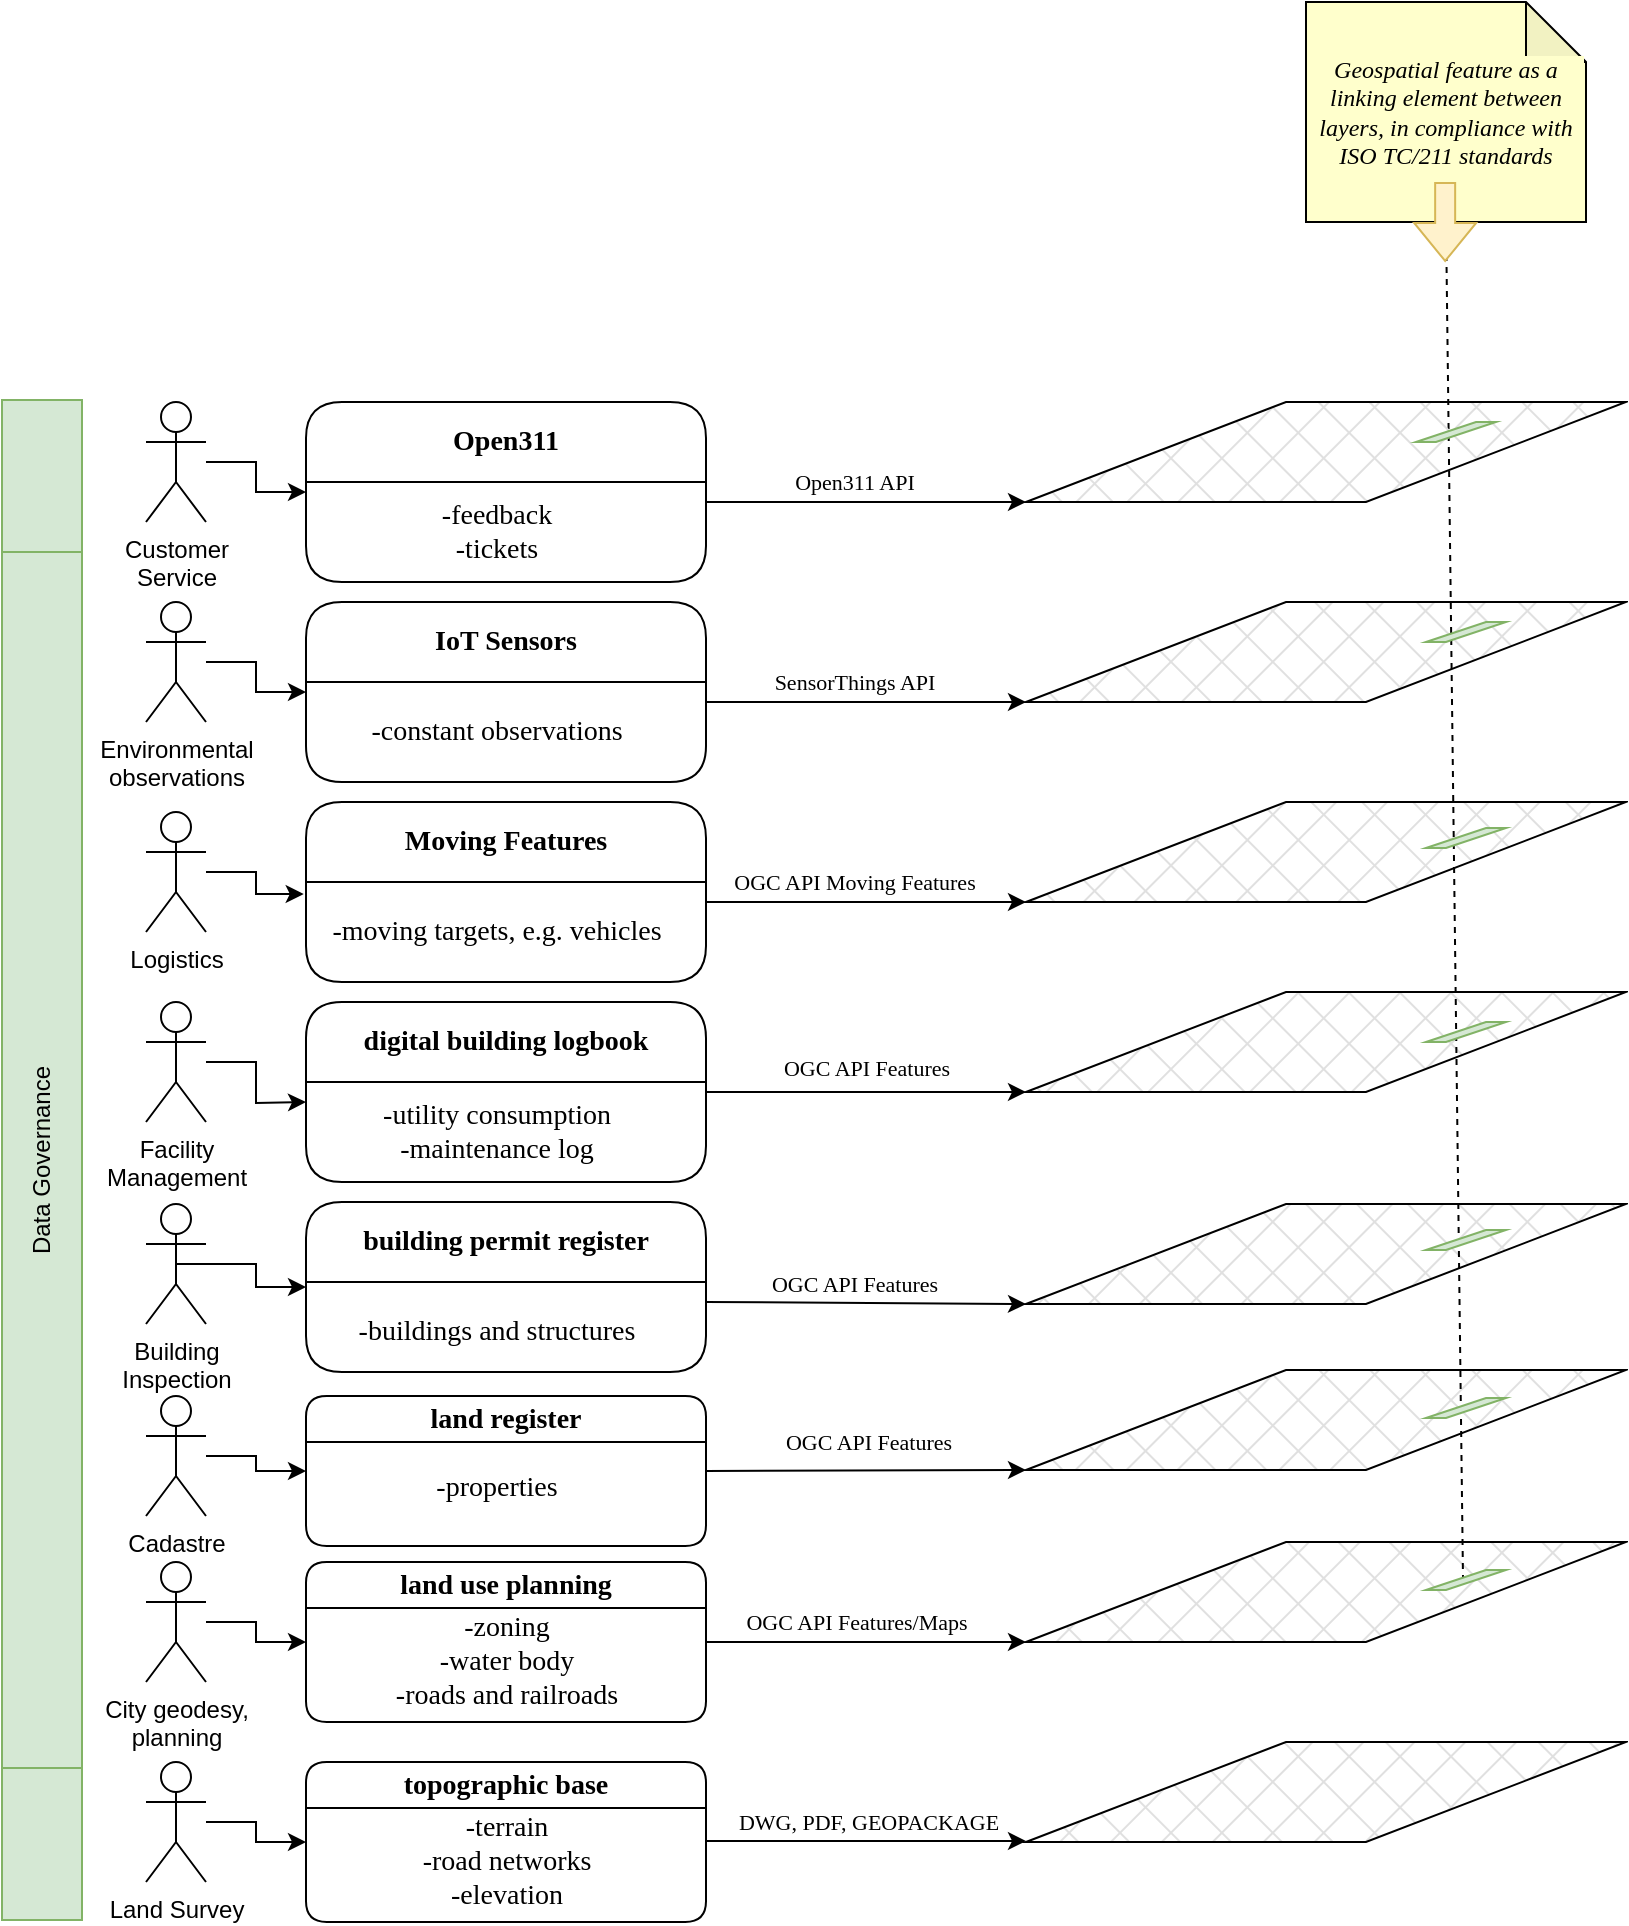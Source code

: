 <mxfile version="24.4.4" type="github">
  <diagram name="Page-1" id="OXCh3sUK8tZ1hlXIYTLy">
    <mxGraphModel dx="1526" dy="1109" grid="1" gridSize="10" guides="1" tooltips="1" connect="1" arrows="1" fold="1" page="1" pageScale="1" pageWidth="827" pageHeight="1169" math="0" shadow="0">
      <root>
        <mxCell id="0" />
        <mxCell id="1" parent="0" />
        <mxCell id="7fNvk-agyeOOaQvWO4qT-2" value="" style="shape=parallelogram;perimeter=parallelogramPerimeter;whiteSpace=wrap;html=1;fixedSize=1;hachureGap=4;fontFamily=Architects Daughter;fontSource=https%3A%2F%2Ffonts.googleapis.com%2Fcss%3Ffamily%3DArchitects%2BDaughter;fontSize=20;size=130;fillStyle=cross-hatch;fillColor=#E0E0E0;" parent="1" vertex="1">
          <mxGeometry x="527" y="890" width="300" height="50" as="geometry" />
        </mxCell>
        <mxCell id="7fNvk-agyeOOaQvWO4qT-3" value="" style="shape=parallelogram;perimeter=parallelogramPerimeter;whiteSpace=wrap;html=1;fixedSize=1;hachureGap=4;fontFamily=Architects Daughter;fontSource=https%3A%2F%2Ffonts.googleapis.com%2Fcss%3Ffamily%3DArchitects%2BDaughter;fontSize=20;size=130;fillStyle=cross-hatch;fillColor=#E0E0E0;" parent="1" vertex="1">
          <mxGeometry x="527" y="804" width="300" height="50" as="geometry" />
        </mxCell>
        <mxCell id="7fNvk-agyeOOaQvWO4qT-4" value="" style="shape=parallelogram;perimeter=parallelogramPerimeter;whiteSpace=wrap;html=1;fixedSize=1;hachureGap=4;fontFamily=Architects Daughter;fontSource=https%3A%2F%2Ffonts.googleapis.com%2Fcss%3Ffamily%3DArchitects%2BDaughter;fontSize=20;size=130;fillStyle=cross-hatch;fillColor=#E0E0E0;" parent="1" vertex="1">
          <mxGeometry x="527" y="721" width="300" height="50" as="geometry" />
        </mxCell>
        <mxCell id="7fNvk-agyeOOaQvWO4qT-5" value="" style="shape=parallelogram;perimeter=parallelogramPerimeter;whiteSpace=wrap;html=1;fixedSize=1;hachureGap=4;fontFamily=Architects Daughter;fontSource=https%3A%2F%2Ffonts.googleapis.com%2Fcss%3Ffamily%3DArchitects%2BDaughter;fontSize=20;size=130;fillStyle=cross-hatch;fillColor=#E0E0E0;" parent="1" vertex="1">
          <mxGeometry x="527" y="615" width="300" height="50" as="geometry" />
        </mxCell>
        <mxCell id="7fNvk-agyeOOaQvWO4qT-6" value="" style="endArrow=classic;html=1;hachureGap=4;fontFamily=Architects Daughter;fontSource=https%3A%2F%2Ffonts.googleapis.com%2Fcss%3Ffamily%3DArchitects%2BDaughter;fontSize=16;exitX=1;exitY=0.5;exitDx=0;exitDy=0;entryX=0;entryY=1;entryDx=0;entryDy=0;" parent="1" source="7fNvk-agyeOOaQvWO4qT-12" target="7fNvk-agyeOOaQvWO4qT-2" edge="1">
          <mxGeometry width="50" height="50" relative="1" as="geometry">
            <mxPoint x="447" y="920" as="sourcePoint" />
            <mxPoint x="487" y="920" as="targetPoint" />
          </mxGeometry>
        </mxCell>
        <mxCell id="7fNvk-agyeOOaQvWO4qT-7" value="" style="endArrow=classic;html=1;hachureGap=4;fontFamily=Architects Daughter;fontSource=https%3A%2F%2Ffonts.googleapis.com%2Fcss%3Ffamily%3DArchitects%2BDaughter;fontSize=16;exitX=1;exitY=0.5;exitDx=0;exitDy=0;entryX=0;entryY=1;entryDx=0;entryDy=0;" parent="1" source="7fNvk-agyeOOaQvWO4qT-13" target="7fNvk-agyeOOaQvWO4qT-3" edge="1">
          <mxGeometry width="50" height="50" relative="1" as="geometry">
            <mxPoint x="447" y="880" as="sourcePoint" />
            <mxPoint x="487" y="880" as="targetPoint" />
          </mxGeometry>
        </mxCell>
        <mxCell id="7fNvk-agyeOOaQvWO4qT-36" value="OGC API Features" style="edgeLabel;html=1;align=center;verticalAlign=middle;resizable=0;points=[];rotation=0;fontFamily=Times New Roman;" parent="7fNvk-agyeOOaQvWO4qT-7" vertex="1" connectable="0">
          <mxGeometry x="0.192" y="1" relative="1" as="geometry">
            <mxPoint x="-15" y="-13" as="offset" />
          </mxGeometry>
        </mxCell>
        <mxCell id="7fNvk-agyeOOaQvWO4qT-37" value="OGC API Features/Maps" style="edgeLabel;html=1;align=center;verticalAlign=middle;resizable=0;points=[];rotation=0;fontFamily=Times New Roman;" parent="7fNvk-agyeOOaQvWO4qT-7" vertex="1" connectable="0">
          <mxGeometry x="0.192" y="1" relative="1" as="geometry">
            <mxPoint x="-21" y="77" as="offset" />
          </mxGeometry>
        </mxCell>
        <mxCell id="_DV6lXCV89KmqD9U6KgV-4" value="DWG, PDF, GEOPACKAGE" style="edgeLabel;html=1;align=center;verticalAlign=middle;resizable=0;points=[];rotation=0;fontFamily=Times New Roman;" parent="7fNvk-agyeOOaQvWO4qT-7" vertex="1" connectable="0">
          <mxGeometry x="0.192" y="1" relative="1" as="geometry">
            <mxPoint x="-15" y="177" as="offset" />
          </mxGeometry>
        </mxCell>
        <mxCell id="7fNvk-agyeOOaQvWO4qT-8" value="" style="endArrow=classic;html=1;hachureGap=4;fontFamily=Architects Daughter;fontSource=https%3A%2F%2Ffonts.googleapis.com%2Fcss%3Ffamily%3DArchitects%2BDaughter;fontSize=16;entryX=0;entryY=1;entryDx=0;entryDy=0;" parent="1" target="7fNvk-agyeOOaQvWO4qT-4" edge="1">
          <mxGeometry width="50" height="50" relative="1" as="geometry">
            <mxPoint x="367" y="770" as="sourcePoint" />
            <mxPoint x="487" y="840" as="targetPoint" />
          </mxGeometry>
        </mxCell>
        <mxCell id="7fNvk-agyeOOaQvWO4qT-35" value="OGC API Features" style="edgeLabel;html=1;align=center;verticalAlign=middle;resizable=0;points=[];rotation=0;fontFamily=Times New Roman;" parent="7fNvk-agyeOOaQvWO4qT-8" vertex="1" connectable="0">
          <mxGeometry x="-0.063" y="-1" relative="1" as="geometry">
            <mxPoint x="-1" y="-11" as="offset" />
          </mxGeometry>
        </mxCell>
        <mxCell id="7fNvk-agyeOOaQvWO4qT-9" value="" style="endArrow=classic;html=1;hachureGap=4;fontFamily=Architects Daughter;fontSource=https%3A%2F%2Ffonts.googleapis.com%2Fcss%3Ffamily%3DArchitects%2BDaughter;fontSize=16;exitX=1;exitY=0.5;exitDx=0;exitDy=0;entryX=0;entryY=1;entryDx=0;entryDy=0;" parent="1" source="7fNvk-agyeOOaQvWO4qT-18" target="7fNvk-agyeOOaQvWO4qT-5" edge="1">
          <mxGeometry width="50" height="50" relative="1" as="geometry">
            <mxPoint x="447" y="800" as="sourcePoint" />
            <mxPoint x="487" y="800" as="targetPoint" />
          </mxGeometry>
        </mxCell>
        <mxCell id="7fNvk-agyeOOaQvWO4qT-34" value="OGC API Features" style="edgeLabel;html=1;align=center;verticalAlign=middle;resizable=0;points=[];rotation=0;fontFamily=Times New Roman;" parent="7fNvk-agyeOOaQvWO4qT-9" vertex="1" connectable="0">
          <mxGeometry x="-0.006" y="1" relative="1" as="geometry">
            <mxPoint y="-11" as="offset" />
          </mxGeometry>
        </mxCell>
        <mxCell id="7fNvk-agyeOOaQvWO4qT-12" value="land use planning" style="swimlane;whiteSpace=wrap;html=1;hachureGap=4;fontFamily=Times New Roman;fontSize=14;fontStyle=1;rounded=1;" parent="1" vertex="1">
          <mxGeometry x="167" y="900" width="200" height="80" as="geometry" />
        </mxCell>
        <mxCell id="7fNvk-agyeOOaQvWO4qT-15" value="-zoning&lt;br&gt;-water body&lt;br&gt;-roads and railroads" style="text;html=1;align=center;verticalAlign=middle;resizable=0;points=[];autosize=1;strokeColor=none;fillColor=none;fontSize=14;fontFamily=Times New Roman;" parent="7fNvk-agyeOOaQvWO4qT-12" vertex="1">
          <mxGeometry x="35" y="20" width="130" height="60" as="geometry" />
        </mxCell>
        <mxCell id="7fNvk-agyeOOaQvWO4qT-13" value="land register" style="swimlane;whiteSpace=wrap;html=1;hachureGap=4;fontFamily=Times New Roman;fontSize=14;rounded=1;" parent="1" vertex="1">
          <mxGeometry x="167" y="817" width="200" height="75" as="geometry" />
        </mxCell>
        <mxCell id="7fNvk-agyeOOaQvWO4qT-14" value="-properties" style="text;html=1;align=center;verticalAlign=middle;resizable=0;points=[];autosize=1;strokeColor=none;fillColor=none;fontSize=14;fontFamily=Times New Roman;" parent="7fNvk-agyeOOaQvWO4qT-13" vertex="1">
          <mxGeometry x="55" y="31" width="80" height="30" as="geometry" />
        </mxCell>
        <mxCell id="7fNvk-agyeOOaQvWO4qT-16" value="building permit register" style="swimlane;whiteSpace=wrap;html=1;hachureGap=4;fontFamily=Times New Roman;fontSize=14;startSize=40;rounded=1;" parent="1" vertex="1">
          <mxGeometry x="167" y="720" width="200" height="85" as="geometry" />
        </mxCell>
        <mxCell id="7fNvk-agyeOOaQvWO4qT-17" value="-buildings and structures" style="text;html=1;align=center;verticalAlign=middle;resizable=0;points=[];autosize=1;strokeColor=none;fillColor=none;fontSize=14;fontFamily=Times New Roman;" parent="7fNvk-agyeOOaQvWO4qT-16" vertex="1">
          <mxGeometry x="15" y="50" width="160" height="30" as="geometry" />
        </mxCell>
        <mxCell id="7fNvk-agyeOOaQvWO4qT-18" value="digital building logbook" style="swimlane;whiteSpace=wrap;html=1;hachureGap=4;fontFamily=Times New Roman;fontSize=14;startSize=40;rounded=1;" parent="1" vertex="1">
          <mxGeometry x="167" y="620" width="200" height="90" as="geometry" />
        </mxCell>
        <mxCell id="7fNvk-agyeOOaQvWO4qT-19" value="-utility consumption&lt;br&gt;-maintenance log" style="text;html=1;align=center;verticalAlign=middle;resizable=0;points=[];autosize=1;strokeColor=none;fillColor=none;fontSize=14;fontFamily=Times New Roman;" parent="7fNvk-agyeOOaQvWO4qT-18" vertex="1">
          <mxGeometry x="25" y="40" width="140" height="50" as="geometry" />
        </mxCell>
        <mxCell id="7fNvk-agyeOOaQvWO4qT-20" value="Moving Features" style="swimlane;whiteSpace=wrap;html=1;hachureGap=4;fontFamily=Times New Roman;fontSize=14;startSize=40;rounded=1;" parent="1" vertex="1">
          <mxGeometry x="167" y="520" width="200" height="90" as="geometry" />
        </mxCell>
        <mxCell id="7fNvk-agyeOOaQvWO4qT-21" value="-moving targets, e.g. vehicles" style="text;html=1;align=center;verticalAlign=middle;resizable=0;points=[];autosize=1;strokeColor=none;fillColor=none;fontSize=14;fontFamily=Times New Roman;" parent="7fNvk-agyeOOaQvWO4qT-20" vertex="1">
          <mxGeometry y="50" width="190" height="30" as="geometry" />
        </mxCell>
        <mxCell id="7fNvk-agyeOOaQvWO4qT-22" value="" style="shape=parallelogram;perimeter=parallelogramPerimeter;whiteSpace=wrap;html=1;fixedSize=1;hachureGap=4;fontFamily=Architects Daughter;fontSource=https%3A%2F%2Ffonts.googleapis.com%2Fcss%3Ffamily%3DArchitects%2BDaughter;fontSize=20;size=130;fillStyle=cross-hatch;fillColor=#E0E0E0;shadow=0;" parent="1" vertex="1">
          <mxGeometry x="527" y="520" width="300" height="50" as="geometry" />
        </mxCell>
        <mxCell id="7fNvk-agyeOOaQvWO4qT-23" value="" style="endArrow=classic;html=1;hachureGap=4;fontFamily=Architects Daughter;fontSource=https%3A%2F%2Ffonts.googleapis.com%2Fcss%3Ffamily%3DArchitects%2BDaughter;fontSize=16;exitX=1;exitY=0.5;exitDx=0;exitDy=0;entryX=0;entryY=1;entryDx=0;entryDy=0;" parent="1" target="7fNvk-agyeOOaQvWO4qT-22" edge="1">
          <mxGeometry width="50" height="50" relative="1" as="geometry">
            <mxPoint x="367" y="570" as="sourcePoint" />
            <mxPoint x="527" y="680" as="targetPoint" />
          </mxGeometry>
        </mxCell>
        <mxCell id="7fNvk-agyeOOaQvWO4qT-33" value="OGC API Moving Features" style="edgeLabel;html=1;align=center;verticalAlign=middle;resizable=0;points=[];rotation=0;fontFamily=Times New Roman;" parent="7fNvk-agyeOOaQvWO4qT-23" vertex="1" connectable="0">
          <mxGeometry x="-0.064" y="-1" relative="1" as="geometry">
            <mxPoint x="-1" y="-11" as="offset" />
          </mxGeometry>
        </mxCell>
        <mxCell id="7fNvk-agyeOOaQvWO4qT-24" value="" style="endArrow=none;html=1;rounded=0;exitX=0.463;exitY=0.55;exitDx=0;exitDy=0;exitPerimeter=0;dashed=1;entryX=0.5;entryY=1;entryDx=0;entryDy=0;entryPerimeter=0;" parent="1" source="7fNvk-agyeOOaQvWO4qT-32" target="7fNvk-agyeOOaQvWO4qT-39" edge="1">
          <mxGeometry width="50" height="50" relative="1" as="geometry">
            <mxPoint x="746.75" y="860" as="sourcePoint" />
            <mxPoint x="747" y="510" as="targetPoint" />
          </mxGeometry>
        </mxCell>
        <mxCell id="7fNvk-agyeOOaQvWO4qT-28" value="" style="shape=parallelogram;perimeter=parallelogramPerimeter;whiteSpace=wrap;html=1;fixedSize=1;hachureGap=4;fontFamily=Architects Daughter;fontSource=https%3A%2F%2Ffonts.googleapis.com%2Fcss%3Ffamily%3DArchitects%2BDaughter;fontSize=20;size=30;fillStyle=solid;fillColor=#d5e8d4;strokeColor=#82b366;" parent="1" vertex="1">
          <mxGeometry x="727" y="533" width="40" height="10" as="geometry" />
        </mxCell>
        <mxCell id="7fNvk-agyeOOaQvWO4qT-29" value="" style="shape=parallelogram;perimeter=parallelogramPerimeter;whiteSpace=wrap;html=1;fixedSize=1;hachureGap=4;fontFamily=Architects Daughter;fontSource=https%3A%2F%2Ffonts.googleapis.com%2Fcss%3Ffamily%3DArchitects%2BDaughter;fontSize=20;size=30;fillStyle=solid;fillColor=#d5e8d4;strokeColor=#82b366;" parent="1" vertex="1">
          <mxGeometry x="727" y="630" width="40" height="10" as="geometry" />
        </mxCell>
        <mxCell id="7fNvk-agyeOOaQvWO4qT-30" value="" style="shape=parallelogram;perimeter=parallelogramPerimeter;whiteSpace=wrap;html=1;fixedSize=1;hachureGap=4;fontFamily=Architects Daughter;fontSource=https%3A%2F%2Ffonts.googleapis.com%2Fcss%3Ffamily%3DArchitects%2BDaughter;fontSize=20;size=30;fillStyle=solid;fillColor=#d5e8d4;strokeColor=#82b366;" parent="1" vertex="1">
          <mxGeometry x="727" y="734" width="40" height="10" as="geometry" />
        </mxCell>
        <mxCell id="7fNvk-agyeOOaQvWO4qT-31" value="" style="shape=parallelogram;perimeter=parallelogramPerimeter;whiteSpace=wrap;html=1;fixedSize=1;hachureGap=4;fontFamily=Architects Daughter;fontSource=https%3A%2F%2Ffonts.googleapis.com%2Fcss%3Ffamily%3DArchitects%2BDaughter;fontSize=20;size=30;fillStyle=solid;fillColor=#d5e8d4;strokeColor=#82b366;" parent="1" vertex="1">
          <mxGeometry x="727" y="818" width="40" height="10" as="geometry" />
        </mxCell>
        <mxCell id="7fNvk-agyeOOaQvWO4qT-32" value="" style="shape=parallelogram;perimeter=parallelogramPerimeter;whiteSpace=wrap;html=1;fixedSize=1;hachureGap=4;fontFamily=Architects Daughter;fontSource=https%3A%2F%2Ffonts.googleapis.com%2Fcss%3Ffamily%3DArchitects%2BDaughter;fontSize=20;size=30;fillStyle=solid;fillColor=#d5e8d4;strokeColor=#82b366;" parent="1" vertex="1">
          <mxGeometry x="727" y="904" width="40" height="10" as="geometry" />
        </mxCell>
        <mxCell id="7fNvk-agyeOOaQvWO4qT-39" value="Geospatial feature as a linking element between layers, in compliance with ISO TC/211 standards" style="shape=note;whiteSpace=wrap;html=1;backgroundOutline=1;darkOpacity=0.05;labelBackgroundColor=#FFFFCC;fillStyle=solid;fillColor=#FFFFCC;fontFamily=Times New Roman;fontStyle=2" parent="1" vertex="1">
          <mxGeometry x="667" y="120" width="140" height="110" as="geometry" />
        </mxCell>
        <mxCell id="_DV6lXCV89KmqD9U6KgV-1" value="topographic base" style="swimlane;whiteSpace=wrap;html=1;hachureGap=4;fontFamily=Times New Roman;fontSize=14;fontStyle=1;rounded=1;" parent="1" vertex="1">
          <mxGeometry x="167" y="1000" width="200" height="80" as="geometry" />
        </mxCell>
        <mxCell id="abUbkg_eMRrvWaBZaaY--1" value="-terrain&lt;div&gt;-road networks&lt;/div&gt;&lt;div&gt;-elevation&lt;/div&gt;" style="text;html=1;align=center;verticalAlign=middle;resizable=0;points=[];autosize=1;strokeColor=none;fillColor=none;fontSize=14;fontFamily=Times New Roman;" parent="_DV6lXCV89KmqD9U6KgV-1" vertex="1">
          <mxGeometry x="45" y="20" width="110" height="60" as="geometry" />
        </mxCell>
        <mxCell id="_DV6lXCV89KmqD9U6KgV-3" value="" style="endArrow=classic;html=1;hachureGap=4;fontFamily=Architects Daughter;fontSource=https%3A%2F%2Ffonts.googleapis.com%2Fcss%3Ffamily%3DArchitects%2BDaughter;fontSize=16;exitX=1;exitY=0.5;exitDx=0;exitDy=0;entryX=0;entryY=1;entryDx=0;entryDy=0;" parent="1" edge="1">
          <mxGeometry width="50" height="50" relative="1" as="geometry">
            <mxPoint x="367" y="1039.5" as="sourcePoint" />
            <mxPoint x="527" y="1039.5" as="targetPoint" />
          </mxGeometry>
        </mxCell>
        <mxCell id="4kYUZsBORJdaAPrSG8jR-1" value="" style="shape=parallelogram;perimeter=parallelogramPerimeter;whiteSpace=wrap;html=1;fixedSize=1;hachureGap=4;fontFamily=Architects Daughter;fontSource=https%3A%2F%2Ffonts.googleapis.com%2Fcss%3Ffamily%3DArchitects%2BDaughter;fontSize=20;size=130;fillStyle=cross-hatch;fillColor=#E0E0E0;" vertex="1" parent="1">
          <mxGeometry x="527" y="990" width="300" height="50" as="geometry" />
        </mxCell>
        <mxCell id="4kYUZsBORJdaAPrSG8jR-2" value="" style="shape=parallelogram;perimeter=parallelogramPerimeter;whiteSpace=wrap;html=1;fixedSize=1;hachureGap=4;fontFamily=Architects Daughter;fontSource=https%3A%2F%2Ffonts.googleapis.com%2Fcss%3Ffamily%3DArchitects%2BDaughter;fontSize=20;size=130;fillStyle=cross-hatch;fillColor=#E0E0E0;shadow=0;" vertex="1" parent="1">
          <mxGeometry x="527" y="420" width="300" height="50" as="geometry" />
        </mxCell>
        <mxCell id="4kYUZsBORJdaAPrSG8jR-7" value="" style="shape=parallelogram;perimeter=parallelogramPerimeter;whiteSpace=wrap;html=1;fixedSize=1;hachureGap=4;fontFamily=Architects Daughter;fontSource=https%3A%2F%2Ffonts.googleapis.com%2Fcss%3Ffamily%3DArchitects%2BDaughter;fontSize=20;size=30;fillStyle=solid;fillColor=#d5e8d4;strokeColor=#82b366;" vertex="1" parent="1">
          <mxGeometry x="727" y="430" width="40" height="10" as="geometry" />
        </mxCell>
        <mxCell id="4kYUZsBORJdaAPrSG8jR-8" value="IoT Sensors" style="swimlane;whiteSpace=wrap;html=1;hachureGap=4;fontFamily=Times New Roman;fontSize=14;startSize=40;rounded=1;" vertex="1" parent="1">
          <mxGeometry x="167" y="420" width="200" height="90" as="geometry" />
        </mxCell>
        <mxCell id="4kYUZsBORJdaAPrSG8jR-9" value="-constant observations" style="text;html=1;align=center;verticalAlign=middle;resizable=0;points=[];autosize=1;strokeColor=none;fillColor=none;fontSize=14;fontFamily=Times New Roman;" vertex="1" parent="4kYUZsBORJdaAPrSG8jR-8">
          <mxGeometry x="20" y="50" width="150" height="30" as="geometry" />
        </mxCell>
        <mxCell id="4kYUZsBORJdaAPrSG8jR-10" value="" style="endArrow=classic;html=1;hachureGap=4;fontFamily=Architects Daughter;fontSource=https%3A%2F%2Ffonts.googleapis.com%2Fcss%3Ffamily%3DArchitects%2BDaughter;fontSize=16;exitX=1;exitY=0.5;exitDx=0;exitDy=0;entryX=0;entryY=1;entryDx=0;entryDy=0;" edge="1" parent="1">
          <mxGeometry width="50" height="50" relative="1" as="geometry">
            <mxPoint x="367" y="470" as="sourcePoint" />
            <mxPoint x="527" y="470" as="targetPoint" />
          </mxGeometry>
        </mxCell>
        <mxCell id="4kYUZsBORJdaAPrSG8jR-11" value="SensorThings API" style="edgeLabel;html=1;align=center;verticalAlign=middle;resizable=0;points=[];rotation=0;fontFamily=Times New Roman;" vertex="1" connectable="0" parent="4kYUZsBORJdaAPrSG8jR-10">
          <mxGeometry x="-0.064" y="-1" relative="1" as="geometry">
            <mxPoint x="-1" y="-11" as="offset" />
          </mxGeometry>
        </mxCell>
        <mxCell id="4kYUZsBORJdaAPrSG8jR-12" value="" style="shape=flexArrow;endArrow=classic;html=1;rounded=0;fillColor=#fff2cc;strokeColor=#d6b656;" edge="1" parent="1">
          <mxGeometry width="50" height="50" relative="1" as="geometry">
            <mxPoint x="736.58" y="210" as="sourcePoint" />
            <mxPoint x="736.58" y="250" as="targetPoint" />
          </mxGeometry>
        </mxCell>
        <mxCell id="4kYUZsBORJdaAPrSG8jR-36" style="edgeStyle=orthogonalEdgeStyle;rounded=0;orthogonalLoop=1;jettySize=auto;html=1;entryX=0;entryY=0.5;entryDx=0;entryDy=0;" edge="1" parent="1" source="4kYUZsBORJdaAPrSG8jR-13" target="4kYUZsBORJdaAPrSG8jR-19">
          <mxGeometry relative="1" as="geometry" />
        </mxCell>
        <mxCell id="4kYUZsBORJdaAPrSG8jR-13" value="Customer&lt;div&gt;Service&lt;/div&gt;" style="shape=umlActor;verticalLabelPosition=bottom;verticalAlign=top;html=1;outlineConnect=0;" vertex="1" parent="1">
          <mxGeometry x="87" y="320" width="30" height="60" as="geometry" />
        </mxCell>
        <mxCell id="4kYUZsBORJdaAPrSG8jR-27" style="edgeStyle=orthogonalEdgeStyle;rounded=0;orthogonalLoop=1;jettySize=auto;html=1;entryX=0;entryY=0.5;entryDx=0;entryDy=0;" edge="1" parent="1" source="4kYUZsBORJdaAPrSG8jR-14" target="_DV6lXCV89KmqD9U6KgV-1">
          <mxGeometry relative="1" as="geometry" />
        </mxCell>
        <mxCell id="4kYUZsBORJdaAPrSG8jR-14" value="Land Survey" style="shape=umlActor;verticalLabelPosition=bottom;verticalAlign=top;html=1;outlineConnect=0;" vertex="1" parent="1">
          <mxGeometry x="87" y="1000" width="30" height="60" as="geometry" />
        </mxCell>
        <mxCell id="4kYUZsBORJdaAPrSG8jR-26" style="edgeStyle=orthogonalEdgeStyle;rounded=0;orthogonalLoop=1;jettySize=auto;html=1;entryX=0;entryY=0.5;entryDx=0;entryDy=0;" edge="1" parent="1" source="4kYUZsBORJdaAPrSG8jR-17" target="7fNvk-agyeOOaQvWO4qT-12">
          <mxGeometry relative="1" as="geometry" />
        </mxCell>
        <mxCell id="4kYUZsBORJdaAPrSG8jR-17" value="City geodesy,&lt;div&gt;planning&lt;/div&gt;" style="shape=umlActor;verticalLabelPosition=bottom;verticalAlign=top;html=1;outlineConnect=0;" vertex="1" parent="1">
          <mxGeometry x="87" y="900" width="30" height="60" as="geometry" />
        </mxCell>
        <mxCell id="4kYUZsBORJdaAPrSG8jR-25" style="edgeStyle=orthogonalEdgeStyle;rounded=0;orthogonalLoop=1;jettySize=auto;html=1;entryX=0;entryY=0.5;entryDx=0;entryDy=0;" edge="1" parent="1" source="4kYUZsBORJdaAPrSG8jR-18" target="7fNvk-agyeOOaQvWO4qT-13">
          <mxGeometry relative="1" as="geometry" />
        </mxCell>
        <mxCell id="4kYUZsBORJdaAPrSG8jR-18" value="Cadastre" style="shape=umlActor;verticalLabelPosition=bottom;verticalAlign=top;html=1;outlineConnect=0;" vertex="1" parent="1">
          <mxGeometry x="87" y="817" width="30" height="60" as="geometry" />
        </mxCell>
        <mxCell id="4kYUZsBORJdaAPrSG8jR-19" value="Open311" style="swimlane;whiteSpace=wrap;html=1;hachureGap=4;fontFamily=Times New Roman;fontSize=14;startSize=40;rounded=1;" vertex="1" parent="1">
          <mxGeometry x="167" y="320" width="200" height="90" as="geometry" />
        </mxCell>
        <mxCell id="4kYUZsBORJdaAPrSG8jR-20" value="-feedback&lt;div&gt;-tickets&lt;/div&gt;" style="text;html=1;align=center;verticalAlign=middle;resizable=0;points=[];autosize=1;strokeColor=none;fillColor=none;fontSize=14;fontFamily=Times New Roman;" vertex="1" parent="4kYUZsBORJdaAPrSG8jR-19">
          <mxGeometry x="55" y="40" width="80" height="50" as="geometry" />
        </mxCell>
        <mxCell id="4kYUZsBORJdaAPrSG8jR-21" value="" style="endArrow=classic;html=1;hachureGap=4;fontFamily=Architects Daughter;fontSource=https%3A%2F%2Ffonts.googleapis.com%2Fcss%3Ffamily%3DArchitects%2BDaughter;fontSize=16;exitX=1;exitY=0.5;exitDx=0;exitDy=0;entryX=0;entryY=1;entryDx=0;entryDy=0;" edge="1" parent="1">
          <mxGeometry width="50" height="50" relative="1" as="geometry">
            <mxPoint x="367" y="370" as="sourcePoint" />
            <mxPoint x="527" y="370" as="targetPoint" />
          </mxGeometry>
        </mxCell>
        <mxCell id="4kYUZsBORJdaAPrSG8jR-22" value="Open311 API" style="edgeLabel;html=1;align=center;verticalAlign=middle;resizable=0;points=[];rotation=0;fontFamily=Times New Roman;" vertex="1" connectable="0" parent="4kYUZsBORJdaAPrSG8jR-21">
          <mxGeometry x="-0.064" y="-1" relative="1" as="geometry">
            <mxPoint x="-1" y="-11" as="offset" />
          </mxGeometry>
        </mxCell>
        <mxCell id="4kYUZsBORJdaAPrSG8jR-23" value="" style="shape=parallelogram;perimeter=parallelogramPerimeter;whiteSpace=wrap;html=1;fixedSize=1;hachureGap=4;fontFamily=Architects Daughter;fontSource=https%3A%2F%2Ffonts.googleapis.com%2Fcss%3Ffamily%3DArchitects%2BDaughter;fontSize=20;size=130;fillStyle=cross-hatch;fillColor=#E0E0E0;shadow=0;" vertex="1" parent="1">
          <mxGeometry x="527" y="320" width="300" height="50" as="geometry" />
        </mxCell>
        <mxCell id="4kYUZsBORJdaAPrSG8jR-24" value="" style="shape=parallelogram;perimeter=parallelogramPerimeter;whiteSpace=wrap;html=1;fixedSize=1;hachureGap=4;fontFamily=Architects Daughter;fontSource=https%3A%2F%2Ffonts.googleapis.com%2Fcss%3Ffamily%3DArchitects%2BDaughter;fontSize=20;size=30;fillStyle=solid;fillColor=#d5e8d4;strokeColor=#82b366;" vertex="1" parent="1">
          <mxGeometry x="722" y="330" width="40" height="10" as="geometry" />
        </mxCell>
        <mxCell id="4kYUZsBORJdaAPrSG8jR-29" style="edgeStyle=orthogonalEdgeStyle;rounded=0;orthogonalLoop=1;jettySize=auto;html=1;exitX=0.5;exitY=0.5;exitDx=0;exitDy=0;exitPerimeter=0;entryX=0;entryY=0.5;entryDx=0;entryDy=0;" edge="1" parent="1" source="4kYUZsBORJdaAPrSG8jR-28" target="7fNvk-agyeOOaQvWO4qT-16">
          <mxGeometry relative="1" as="geometry" />
        </mxCell>
        <mxCell id="4kYUZsBORJdaAPrSG8jR-28" value="Building&lt;div&gt;Inspection&lt;/div&gt;" style="shape=umlActor;verticalLabelPosition=bottom;verticalAlign=top;html=1;outlineConnect=0;" vertex="1" parent="1">
          <mxGeometry x="87" y="721" width="30" height="60" as="geometry" />
        </mxCell>
        <mxCell id="4kYUZsBORJdaAPrSG8jR-31" style="edgeStyle=orthogonalEdgeStyle;rounded=0;orthogonalLoop=1;jettySize=auto;html=1;" edge="1" parent="1" source="4kYUZsBORJdaAPrSG8jR-30">
          <mxGeometry relative="1" as="geometry">
            <mxPoint x="167" y="670" as="targetPoint" />
          </mxGeometry>
        </mxCell>
        <mxCell id="4kYUZsBORJdaAPrSG8jR-30" value="Facility&lt;br&gt;Management" style="shape=umlActor;verticalLabelPosition=bottom;verticalAlign=top;html=1;outlineConnect=0;" vertex="1" parent="1">
          <mxGeometry x="87" y="620" width="30" height="60" as="geometry" />
        </mxCell>
        <mxCell id="4kYUZsBORJdaAPrSG8jR-32" value="Logistics" style="shape=umlActor;verticalLabelPosition=bottom;verticalAlign=top;html=1;outlineConnect=0;" vertex="1" parent="1">
          <mxGeometry x="87" y="525" width="30" height="60" as="geometry" />
        </mxCell>
        <mxCell id="4kYUZsBORJdaAPrSG8jR-33" style="edgeStyle=orthogonalEdgeStyle;rounded=0;orthogonalLoop=1;jettySize=auto;html=1;entryX=-0.006;entryY=-0.133;entryDx=0;entryDy=0;entryPerimeter=0;" edge="1" parent="1" source="4kYUZsBORJdaAPrSG8jR-32" target="7fNvk-agyeOOaQvWO4qT-21">
          <mxGeometry relative="1" as="geometry" />
        </mxCell>
        <mxCell id="4kYUZsBORJdaAPrSG8jR-35" style="edgeStyle=orthogonalEdgeStyle;rounded=0;orthogonalLoop=1;jettySize=auto;html=1;entryX=0;entryY=0.5;entryDx=0;entryDy=0;" edge="1" parent="1" source="4kYUZsBORJdaAPrSG8jR-34" target="4kYUZsBORJdaAPrSG8jR-8">
          <mxGeometry relative="1" as="geometry" />
        </mxCell>
        <mxCell id="4kYUZsBORJdaAPrSG8jR-34" value="Environmental&lt;div&gt;observations&lt;/div&gt;" style="shape=umlActor;verticalLabelPosition=bottom;verticalAlign=top;html=1;outlineConnect=0;" vertex="1" parent="1">
          <mxGeometry x="87" y="420" width="30" height="60" as="geometry" />
        </mxCell>
        <mxCell id="4kYUZsBORJdaAPrSG8jR-37" value="Data Governance" style="shape=process;whiteSpace=wrap;html=1;backgroundOutline=1;fillColor=#d5e8d4;strokeColor=#82b366;rotation=-90;" vertex="1" parent="1">
          <mxGeometry x="-345" y="679" width="760" height="40" as="geometry" />
        </mxCell>
      </root>
    </mxGraphModel>
  </diagram>
</mxfile>
